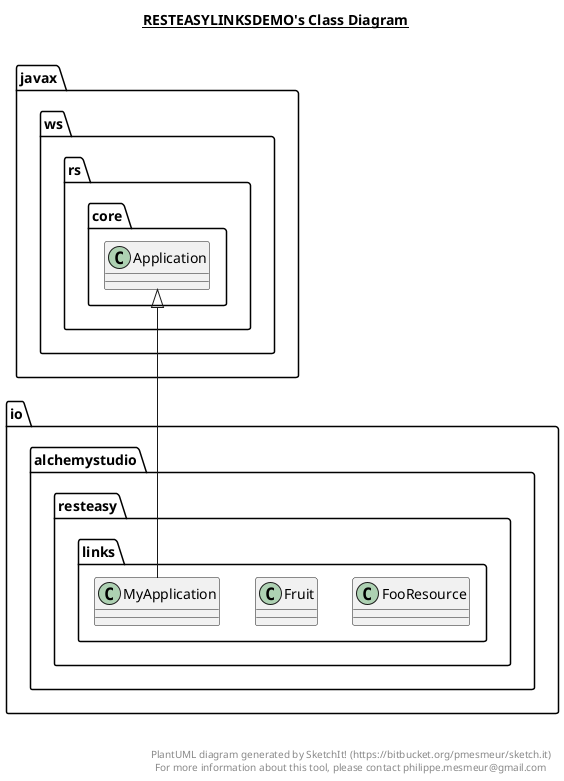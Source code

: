 @startuml

title __RESTEASYLINKSDEMO's Class Diagram__\n

  namespace io.alchemystudio.resteasy.links {
    class io.alchemystudio.resteasy.links.FooResource {
    }
  }
  

  namespace io.alchemystudio.resteasy.links {
    class io.alchemystudio.resteasy.links.Fruit {
    }
  }
  

  namespace io.alchemystudio.resteasy.links {
    class io.alchemystudio.resteasy.links.MyApplication {
    }
  }
  

  io.alchemystudio.resteasy.links.MyApplication -up-|> javax.ws.rs.core.Application


right footer


PlantUML diagram generated by SketchIt! (https://bitbucket.org/pmesmeur/sketch.it)
For more information about this tool, please contact philippe.mesmeur@gmail.com
endfooter

@enduml
